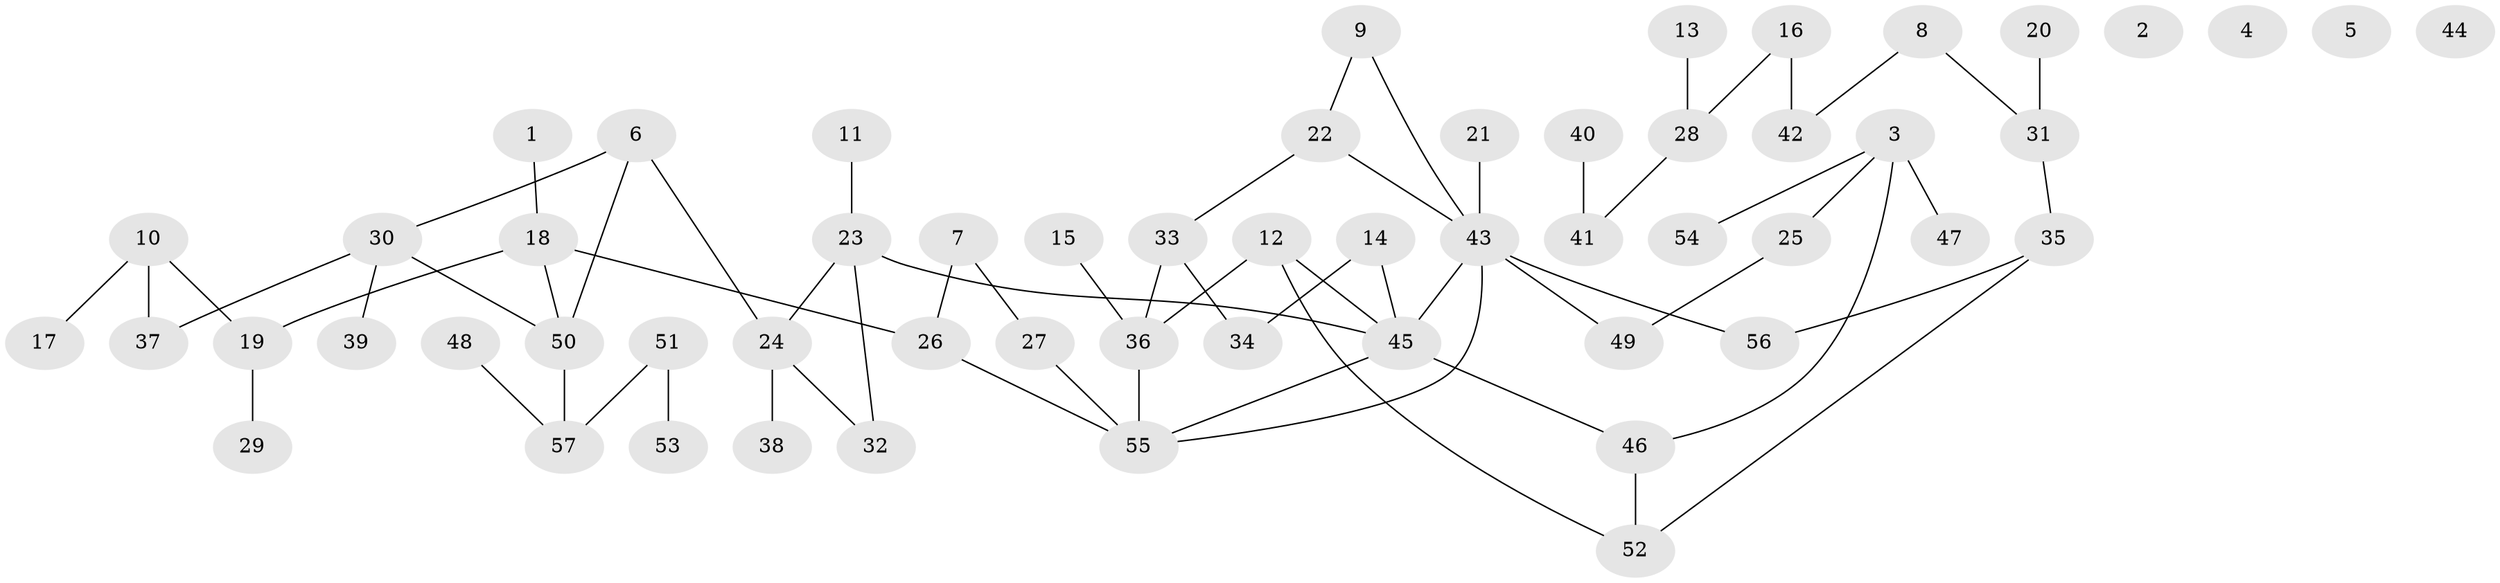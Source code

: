 // coarse degree distribution, {3: 0.16129032258064516, 2: 0.45161290322580644, 1: 0.1935483870967742, 5: 0.0967741935483871, 6: 0.03225806451612903, 4: 0.06451612903225806}
// Generated by graph-tools (version 1.1) at 2025/35/03/04/25 23:35:46]
// undirected, 57 vertices, 65 edges
graph export_dot {
  node [color=gray90,style=filled];
  1;
  2;
  3;
  4;
  5;
  6;
  7;
  8;
  9;
  10;
  11;
  12;
  13;
  14;
  15;
  16;
  17;
  18;
  19;
  20;
  21;
  22;
  23;
  24;
  25;
  26;
  27;
  28;
  29;
  30;
  31;
  32;
  33;
  34;
  35;
  36;
  37;
  38;
  39;
  40;
  41;
  42;
  43;
  44;
  45;
  46;
  47;
  48;
  49;
  50;
  51;
  52;
  53;
  54;
  55;
  56;
  57;
  1 -- 18;
  3 -- 25;
  3 -- 46;
  3 -- 47;
  3 -- 54;
  6 -- 24;
  6 -- 30;
  6 -- 50;
  7 -- 26;
  7 -- 27;
  8 -- 31;
  8 -- 42;
  9 -- 22;
  9 -- 43;
  10 -- 17;
  10 -- 19;
  10 -- 37;
  11 -- 23;
  12 -- 36;
  12 -- 45;
  12 -- 52;
  13 -- 28;
  14 -- 34;
  14 -- 45;
  15 -- 36;
  16 -- 28;
  16 -- 42;
  18 -- 19;
  18 -- 26;
  18 -- 50;
  19 -- 29;
  20 -- 31;
  21 -- 43;
  22 -- 33;
  22 -- 43;
  23 -- 24;
  23 -- 32;
  23 -- 45;
  24 -- 32;
  24 -- 38;
  25 -- 49;
  26 -- 55;
  27 -- 55;
  28 -- 41;
  30 -- 37;
  30 -- 39;
  30 -- 50;
  31 -- 35;
  33 -- 34;
  33 -- 36;
  35 -- 52;
  35 -- 56;
  36 -- 55;
  40 -- 41;
  43 -- 45;
  43 -- 49;
  43 -- 55;
  43 -- 56;
  45 -- 46;
  45 -- 55;
  46 -- 52;
  48 -- 57;
  50 -- 57;
  51 -- 53;
  51 -- 57;
}
